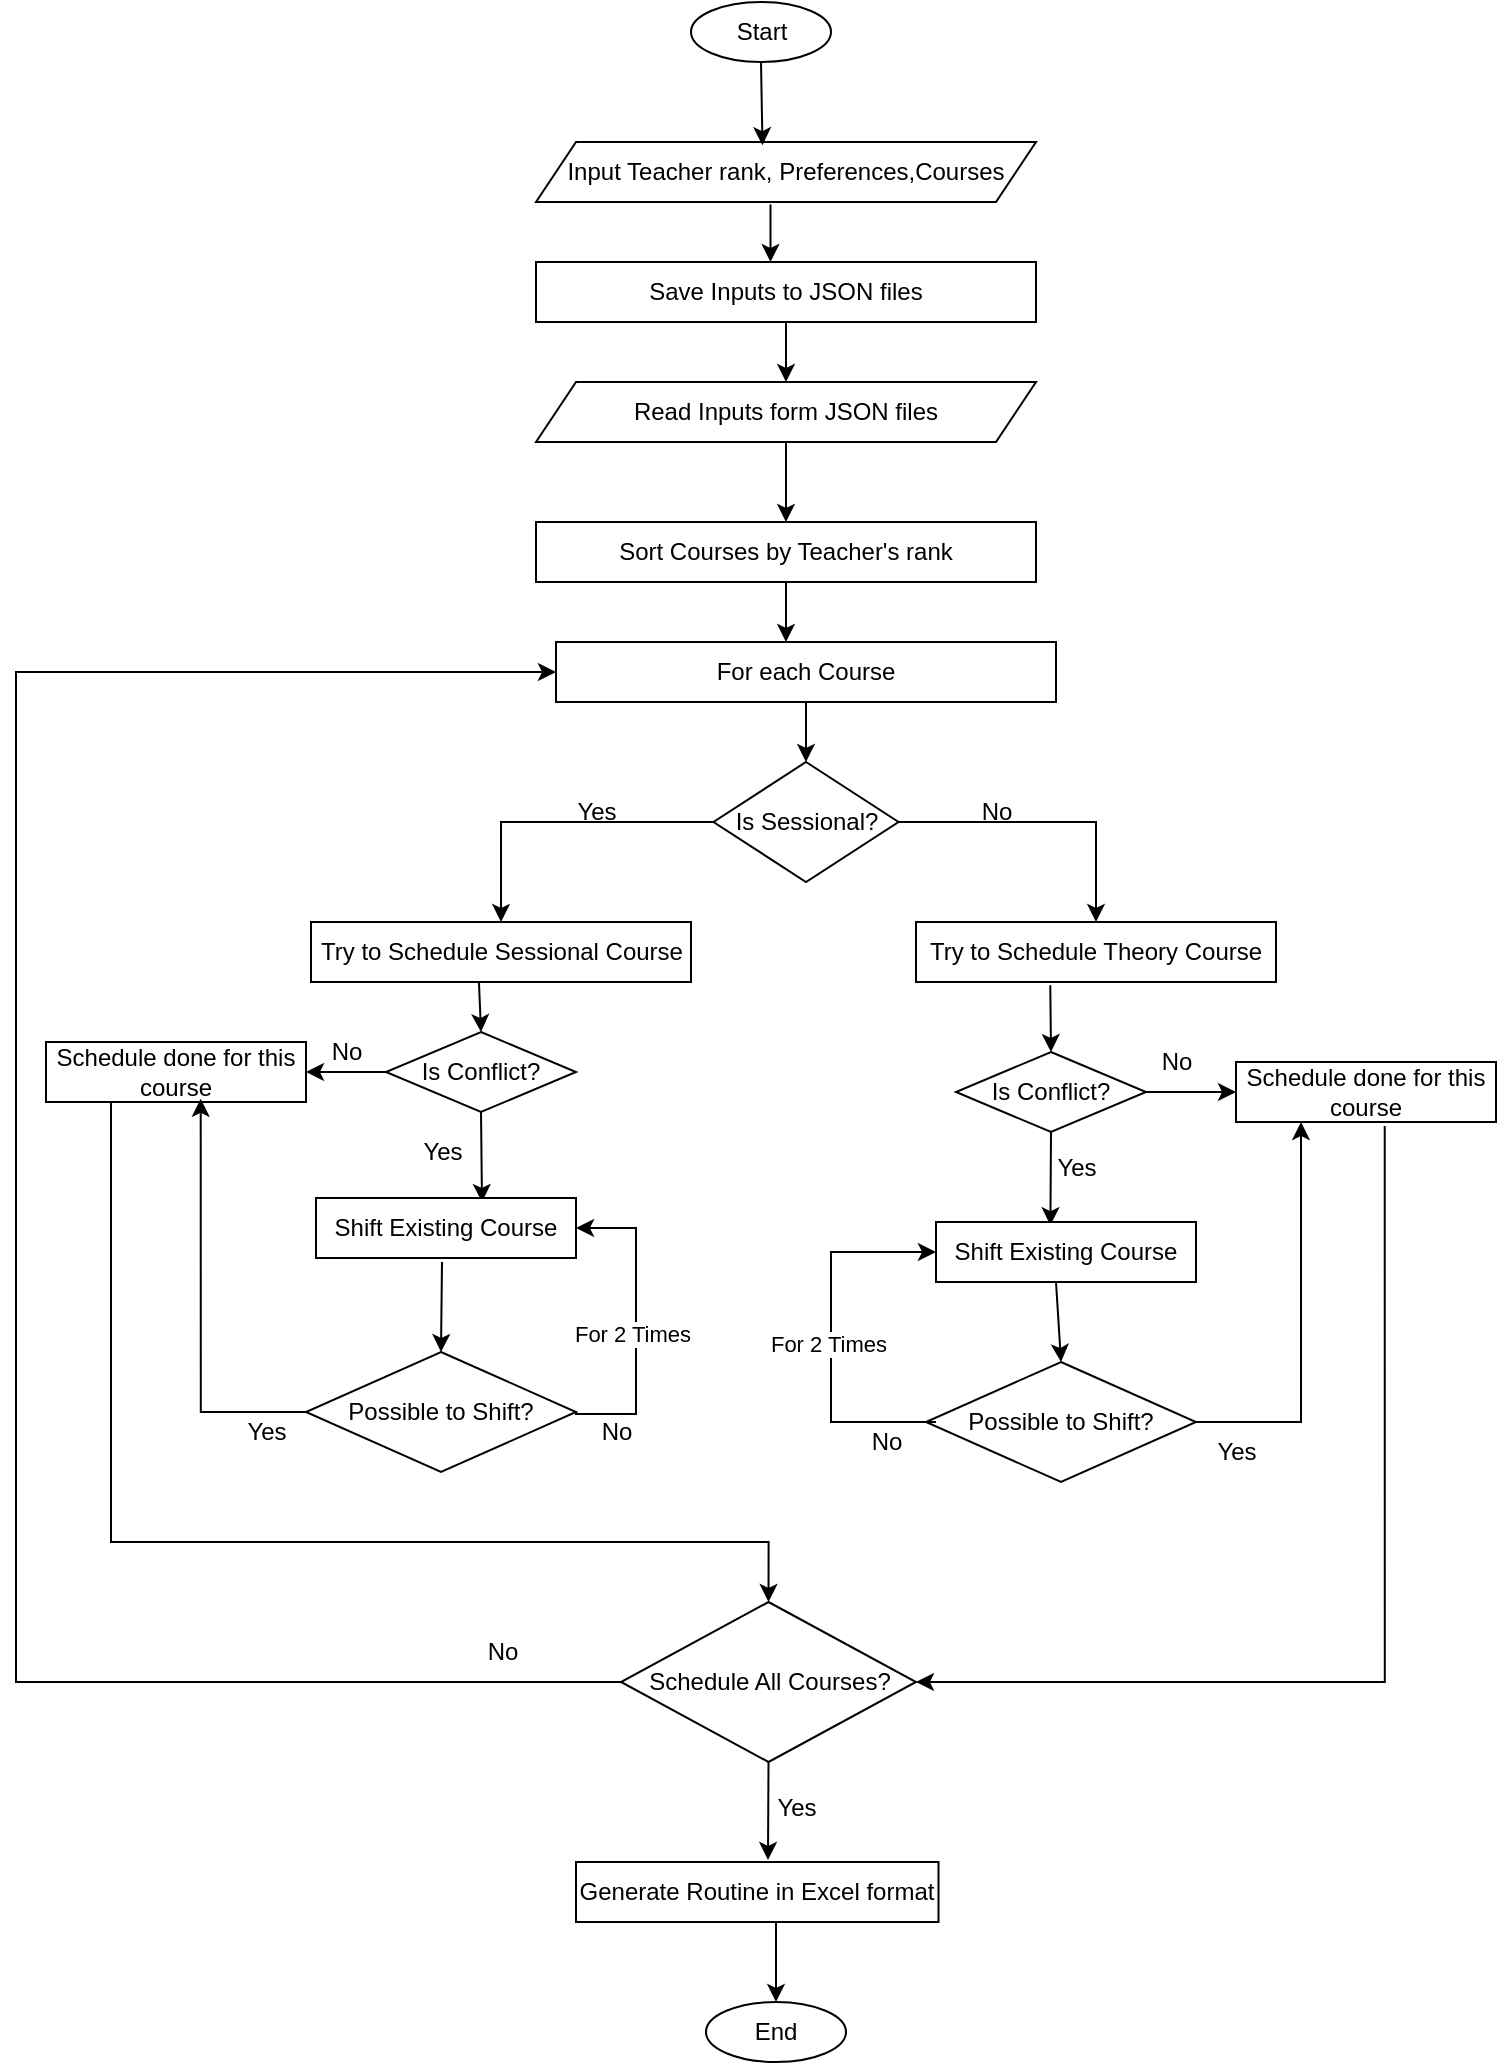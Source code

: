 <mxfile version="27.0.5">
  <diagram name="Page-1" id="kPH_RRZQtiZ7yuQRnkNO">
    <mxGraphModel dx="443" dy="259" grid="1" gridSize="10" guides="1" tooltips="1" connect="1" arrows="1" fold="1" page="1" pageScale="1" pageWidth="850" pageHeight="1100" math="0" shadow="0">
      <root>
        <mxCell id="0" />
        <mxCell id="1" parent="0" />
        <mxCell id="T9UPzVXBncNjqvYtc4vn-1" value="Start" style="ellipse;whiteSpace=wrap;html=1;" parent="1" vertex="1">
          <mxGeometry x="377.5" y="20" width="70" height="30" as="geometry" />
        </mxCell>
        <mxCell id="T9UPzVXBncNjqvYtc4vn-2" value="Input Teacher rank, Preferences,Courses" style="shape=parallelogram;perimeter=parallelogramPerimeter;whiteSpace=wrap;html=1;fixedSize=1;" parent="1" vertex="1">
          <mxGeometry x="300" y="90" width="250" height="30" as="geometry" />
        </mxCell>
        <mxCell id="T9UPzVXBncNjqvYtc4vn-3" value="Sort Courses by Teacher&#39;s rank" style="rounded=0;whiteSpace=wrap;html=1;" parent="1" vertex="1">
          <mxGeometry x="300" y="280" width="250" height="30" as="geometry" />
        </mxCell>
        <mxCell id="T9UPzVXBncNjqvYtc4vn-4" value="Save Inputs to JSON files" style="rounded=0;whiteSpace=wrap;html=1;" parent="1" vertex="1">
          <mxGeometry x="300" y="150" width="250" height="30" as="geometry" />
        </mxCell>
        <mxCell id="T9UPzVXBncNjqvYtc4vn-5" value="Read Inputs form JSON files" style="shape=parallelogram;perimeter=parallelogramPerimeter;whiteSpace=wrap;html=1;fixedSize=1;" parent="1" vertex="1">
          <mxGeometry x="300" y="210" width="250" height="30" as="geometry" />
        </mxCell>
        <mxCell id="T9UPzVXBncNjqvYtc4vn-6" value="For each Course" style="rounded=0;whiteSpace=wrap;html=1;" parent="1" vertex="1">
          <mxGeometry x="310" y="340" width="250" height="30" as="geometry" />
        </mxCell>
        <mxCell id="T9UPzVXBncNjqvYtc4vn-7" value="Is Sessional?" style="rhombus;whiteSpace=wrap;html=1;" parent="1" vertex="1">
          <mxGeometry x="388.75" y="400" width="92.5" height="60" as="geometry" />
        </mxCell>
        <mxCell id="T9UPzVXBncNjqvYtc4vn-8" value="" style="endArrow=classic;html=1;rounded=0;exitX=0.5;exitY=1;exitDx=0;exitDy=0;entryX=0.453;entryY=0.053;entryDx=0;entryDy=0;entryPerimeter=0;" parent="1" source="T9UPzVXBncNjqvYtc4vn-1" target="T9UPzVXBncNjqvYtc4vn-2" edge="1">
          <mxGeometry width="50" height="50" relative="1" as="geometry">
            <mxPoint x="210" y="150" as="sourcePoint" />
            <mxPoint x="260" y="100" as="targetPoint" />
          </mxGeometry>
        </mxCell>
        <mxCell id="T9UPzVXBncNjqvYtc4vn-9" value="" style="endArrow=classic;html=1;rounded=0;exitX=0.469;exitY=1.04;exitDx=0;exitDy=0;entryX=0.469;entryY=0;entryDx=0;entryDy=0;entryPerimeter=0;exitPerimeter=0;" parent="1" source="T9UPzVXBncNjqvYtc4vn-2" target="T9UPzVXBncNjqvYtc4vn-4" edge="1">
          <mxGeometry width="50" height="50" relative="1" as="geometry">
            <mxPoint x="424" y="108" as="sourcePoint" />
            <mxPoint x="424" y="150" as="targetPoint" />
          </mxGeometry>
        </mxCell>
        <mxCell id="T9UPzVXBncNjqvYtc4vn-10" value="" style="endArrow=classic;html=1;rounded=0;exitX=0.5;exitY=1;exitDx=0;exitDy=0;entryX=0.5;entryY=0;entryDx=0;entryDy=0;" parent="1" source="T9UPzVXBncNjqvYtc4vn-4" target="T9UPzVXBncNjqvYtc4vn-5" edge="1">
          <mxGeometry width="50" height="50" relative="1" as="geometry">
            <mxPoint x="660" y="161" as="sourcePoint" />
            <mxPoint x="660" y="190" as="targetPoint" />
            <Array as="points" />
          </mxGeometry>
        </mxCell>
        <mxCell id="T9UPzVXBncNjqvYtc4vn-14" value="" style="endArrow=classic;html=1;rounded=0;exitX=0.5;exitY=1;exitDx=0;exitDy=0;entryX=0.5;entryY=0;entryDx=0;entryDy=0;" parent="1" source="T9UPzVXBncNjqvYtc4vn-5" target="T9UPzVXBncNjqvYtc4vn-3" edge="1">
          <mxGeometry width="50" height="50" relative="1" as="geometry">
            <mxPoint x="435" y="190" as="sourcePoint" />
            <mxPoint x="435" y="220" as="targetPoint" />
            <Array as="points" />
          </mxGeometry>
        </mxCell>
        <mxCell id="T9UPzVXBncNjqvYtc4vn-15" value="" style="endArrow=classic;html=1;rounded=0;exitX=0.5;exitY=1;exitDx=0;exitDy=0;" parent="1" source="T9UPzVXBncNjqvYtc4vn-3" edge="1">
          <mxGeometry width="50" height="50" relative="1" as="geometry">
            <mxPoint x="435" y="250" as="sourcePoint" />
            <mxPoint x="425" y="340" as="targetPoint" />
            <Array as="points" />
          </mxGeometry>
        </mxCell>
        <mxCell id="T9UPzVXBncNjqvYtc4vn-16" value="" style="endArrow=classic;html=1;rounded=0;exitX=0.5;exitY=1;exitDx=0;exitDy=0;entryX=0.5;entryY=0;entryDx=0;entryDy=0;" parent="1" source="T9UPzVXBncNjqvYtc4vn-6" target="T9UPzVXBncNjqvYtc4vn-7" edge="1">
          <mxGeometry width="50" height="50" relative="1" as="geometry">
            <mxPoint x="435" y="320" as="sourcePoint" />
            <mxPoint x="435" y="350" as="targetPoint" />
            <Array as="points" />
          </mxGeometry>
        </mxCell>
        <mxCell id="T9UPzVXBncNjqvYtc4vn-17" value="Try to Schedule Theory Course" style="rounded=0;whiteSpace=wrap;html=1;" parent="1" vertex="1">
          <mxGeometry x="490" y="480" width="180" height="30" as="geometry" />
        </mxCell>
        <mxCell id="T9UPzVXBncNjqvYtc4vn-18" value="Try to Schedule Sessional Course" style="rounded=0;whiteSpace=wrap;html=1;" parent="1" vertex="1">
          <mxGeometry x="187.5" y="480" width="190" height="30" as="geometry" />
        </mxCell>
        <mxCell id="T9UPzVXBncNjqvYtc4vn-19" value="" style="endArrow=classic;html=1;rounded=0;exitX=0;exitY=0.5;exitDx=0;exitDy=0;entryX=0.5;entryY=0;entryDx=0;entryDy=0;edgeStyle=orthogonalEdgeStyle;" parent="1" source="T9UPzVXBncNjqvYtc4vn-7" target="T9UPzVXBncNjqvYtc4vn-18" edge="1">
          <mxGeometry width="50" height="50" relative="1" as="geometry">
            <mxPoint x="400" y="600" as="sourcePoint" />
            <mxPoint x="450" y="550" as="targetPoint" />
          </mxGeometry>
        </mxCell>
        <mxCell id="T9UPzVXBncNjqvYtc4vn-20" value="Yes" style="text;html=1;align=center;verticalAlign=middle;resizable=0;points=[];autosize=1;strokeColor=none;fillColor=none;" parent="1" vertex="1">
          <mxGeometry x="310" y="410" width="40" height="30" as="geometry" />
        </mxCell>
        <mxCell id="T9UPzVXBncNjqvYtc4vn-21" value="" style="endArrow=classic;html=1;rounded=0;exitX=1;exitY=0.5;exitDx=0;exitDy=0;entryX=0.5;entryY=0;entryDx=0;entryDy=0;edgeStyle=orthogonalEdgeStyle;" parent="1" source="T9UPzVXBncNjqvYtc4vn-7" target="T9UPzVXBncNjqvYtc4vn-17" edge="1">
          <mxGeometry width="50" height="50" relative="1" as="geometry">
            <mxPoint x="400" y="600" as="sourcePoint" />
            <mxPoint x="450" y="550" as="targetPoint" />
          </mxGeometry>
        </mxCell>
        <mxCell id="T9UPzVXBncNjqvYtc4vn-22" value="No" style="text;html=1;align=center;verticalAlign=middle;resizable=0;points=[];autosize=1;strokeColor=none;fillColor=none;" parent="1" vertex="1">
          <mxGeometry x="510" y="410" width="40" height="30" as="geometry" />
        </mxCell>
        <mxCell id="T9UPzVXBncNjqvYtc4vn-24" value="Is Conflict?" style="rhombus;whiteSpace=wrap;html=1;" parent="1" vertex="1">
          <mxGeometry x="510" y="545" width="95" height="40" as="geometry" />
        </mxCell>
        <mxCell id="T9UPzVXBncNjqvYtc4vn-25" value="" style="endArrow=classic;html=1;rounded=0;exitX=0.373;exitY=1.053;exitDx=0;exitDy=0;entryX=0.5;entryY=0;entryDx=0;entryDy=0;exitPerimeter=0;" parent="1" source="T9UPzVXBncNjqvYtc4vn-17" target="T9UPzVXBncNjqvYtc4vn-24" edge="1">
          <mxGeometry width="50" height="50" relative="1" as="geometry">
            <mxPoint x="435" y="320" as="sourcePoint" />
            <mxPoint x="435" y="350" as="targetPoint" />
            <Array as="points" />
          </mxGeometry>
        </mxCell>
        <mxCell id="T9UPzVXBncNjqvYtc4vn-26" value="" style="endArrow=classic;html=1;rounded=0;exitX=1;exitY=0.5;exitDx=0;exitDy=0;entryX=0;entryY=0.5;entryDx=0;entryDy=0;" parent="1" source="T9UPzVXBncNjqvYtc4vn-24" target="T9UPzVXBncNjqvYtc4vn-27" edge="1">
          <mxGeometry width="50" height="50" relative="1" as="geometry">
            <mxPoint x="567" y="522" as="sourcePoint" />
            <mxPoint x="630" y="565" as="targetPoint" />
            <Array as="points" />
          </mxGeometry>
        </mxCell>
        <mxCell id="T9UPzVXBncNjqvYtc4vn-27" value="Schedule done for this course" style="rounded=0;whiteSpace=wrap;html=1;" parent="1" vertex="1">
          <mxGeometry x="650" y="550" width="130" height="30" as="geometry" />
        </mxCell>
        <mxCell id="T9UPzVXBncNjqvYtc4vn-30" value="No" style="text;html=1;align=center;verticalAlign=middle;resizable=0;points=[];autosize=1;strokeColor=none;fillColor=none;" parent="1" vertex="1">
          <mxGeometry x="600" y="535" width="40" height="30" as="geometry" />
        </mxCell>
        <mxCell id="T9UPzVXBncNjqvYtc4vn-31" value="" style="endArrow=classic;html=1;rounded=0;exitX=0.5;exitY=1;exitDx=0;exitDy=0;entryX=0.44;entryY=0.053;entryDx=0;entryDy=0;entryPerimeter=0;" parent="1" source="T9UPzVXBncNjqvYtc4vn-24" target="T9UPzVXBncNjqvYtc4vn-32" edge="1">
          <mxGeometry width="50" height="50" relative="1" as="geometry">
            <mxPoint x="567" y="522" as="sourcePoint" />
            <mxPoint x="568" y="550" as="targetPoint" />
            <Array as="points" />
          </mxGeometry>
        </mxCell>
        <mxCell id="T9UPzVXBncNjqvYtc4vn-32" value="Shift Existing Course" style="rounded=0;whiteSpace=wrap;html=1;" parent="1" vertex="1">
          <mxGeometry x="500" y="630" width="130" height="30" as="geometry" />
        </mxCell>
        <mxCell id="T9UPzVXBncNjqvYtc4vn-35" value="Yes" style="text;html=1;align=center;verticalAlign=middle;resizable=0;points=[];autosize=1;strokeColor=none;fillColor=none;" parent="1" vertex="1">
          <mxGeometry x="550" y="588" width="40" height="30" as="geometry" />
        </mxCell>
        <mxCell id="T9UPzVXBncNjqvYtc4vn-36" value="Possible to Shift?" style="rhombus;whiteSpace=wrap;html=1;" parent="1" vertex="1">
          <mxGeometry x="495" y="700" width="135" height="60" as="geometry" />
        </mxCell>
        <mxCell id="T9UPzVXBncNjqvYtc4vn-37" value="" style="endArrow=classic;html=1;rounded=0;entryX=0.5;entryY=0;entryDx=0;entryDy=0;" parent="1" target="T9UPzVXBncNjqvYtc4vn-36" edge="1">
          <mxGeometry width="50" height="50" relative="1" as="geometry">
            <mxPoint x="560" y="660" as="sourcePoint" />
            <mxPoint x="568" y="555" as="targetPoint" />
            <Array as="points" />
          </mxGeometry>
        </mxCell>
        <mxCell id="T9UPzVXBncNjqvYtc4vn-39" value="" style="endArrow=classic;html=1;rounded=0;edgeStyle=orthogonalEdgeStyle;" parent="1" edge="1">
          <mxGeometry width="50" height="50" relative="1" as="geometry">
            <mxPoint x="500" y="730" as="sourcePoint" />
            <mxPoint x="500" y="645" as="targetPoint" />
            <Array as="points">
              <mxPoint x="447.5" y="730" />
              <mxPoint x="447.5" y="645" />
            </Array>
          </mxGeometry>
        </mxCell>
        <mxCell id="T9UPzVXBncNjqvYtc4vn-40" value="For 2 Times" style="edgeLabel;html=1;align=center;verticalAlign=middle;resizable=0;points=[];" parent="T9UPzVXBncNjqvYtc4vn-39" vertex="1" connectable="0">
          <mxGeometry x="-0.029" y="2" relative="1" as="geometry">
            <mxPoint as="offset" />
          </mxGeometry>
        </mxCell>
        <mxCell id="T9UPzVXBncNjqvYtc4vn-41" value="No" style="text;html=1;align=center;verticalAlign=middle;resizable=0;points=[];autosize=1;strokeColor=none;fillColor=none;" parent="1" vertex="1">
          <mxGeometry x="455" y="725" width="40" height="30" as="geometry" />
        </mxCell>
        <mxCell id="T9UPzVXBncNjqvYtc4vn-42" value="Yes" style="text;html=1;align=center;verticalAlign=middle;resizable=0;points=[];autosize=1;strokeColor=none;fillColor=none;" parent="1" vertex="1">
          <mxGeometry x="630" y="730" width="40" height="30" as="geometry" />
        </mxCell>
        <mxCell id="T9UPzVXBncNjqvYtc4vn-43" value="" style="endArrow=classic;html=1;rounded=0;exitX=1;exitY=0.5;exitDx=0;exitDy=0;entryX=0.25;entryY=1;entryDx=0;entryDy=0;edgeStyle=orthogonalEdgeStyle;" parent="1" source="T9UPzVXBncNjqvYtc4vn-36" target="T9UPzVXBncNjqvYtc4vn-27" edge="1">
          <mxGeometry width="50" height="50" relative="1" as="geometry">
            <mxPoint x="400" y="780" as="sourcePoint" />
            <mxPoint x="450" y="730" as="targetPoint" />
          </mxGeometry>
        </mxCell>
        <mxCell id="T9UPzVXBncNjqvYtc4vn-44" value="Is Conflict?" style="rhombus;whiteSpace=wrap;html=1;" parent="1" vertex="1">
          <mxGeometry x="225" y="535" width="95" height="40" as="geometry" />
        </mxCell>
        <mxCell id="T9UPzVXBncNjqvYtc4vn-45" value="" style="endArrow=classic;html=1;rounded=0;entryX=1;entryY=0.5;entryDx=0;entryDy=0;exitX=0;exitY=0.5;exitDx=0;exitDy=0;" parent="1" source="T9UPzVXBncNjqvYtc4vn-44" target="T9UPzVXBncNjqvYtc4vn-46" edge="1">
          <mxGeometry width="50" height="50" relative="1" as="geometry">
            <mxPoint x="200" y="560" as="sourcePoint" />
            <mxPoint x="320" y="560" as="targetPoint" />
            <Array as="points" />
          </mxGeometry>
        </mxCell>
        <mxCell id="T9UPzVXBncNjqvYtc4vn-46" value="Schedule done for this course" style="rounded=0;whiteSpace=wrap;html=1;" parent="1" vertex="1">
          <mxGeometry x="55" y="540" width="130" height="30" as="geometry" />
        </mxCell>
        <mxCell id="T9UPzVXBncNjqvYtc4vn-47" value="No" style="text;html=1;align=center;verticalAlign=middle;resizable=0;points=[];autosize=1;strokeColor=none;fillColor=none;" parent="1" vertex="1">
          <mxGeometry x="185" y="530" width="40" height="30" as="geometry" />
        </mxCell>
        <mxCell id="T9UPzVXBncNjqvYtc4vn-48" value="" style="endArrow=classic;html=1;rounded=0;exitX=0.5;exitY=1;exitDx=0;exitDy=0;" parent="1" source="T9UPzVXBncNjqvYtc4vn-44" edge="1">
          <mxGeometry width="50" height="50" relative="1" as="geometry">
            <mxPoint x="257" y="517" as="sourcePoint" />
            <mxPoint x="273" y="620" as="targetPoint" />
            <Array as="points" />
          </mxGeometry>
        </mxCell>
        <mxCell id="T9UPzVXBncNjqvYtc4vn-49" value="Shift Existing Course" style="rounded=0;whiteSpace=wrap;html=1;" parent="1" vertex="1">
          <mxGeometry x="190" y="618" width="130" height="30" as="geometry" />
        </mxCell>
        <mxCell id="T9UPzVXBncNjqvYtc4vn-50" value="Yes" style="text;html=1;align=center;verticalAlign=middle;resizable=0;points=[];autosize=1;strokeColor=none;fillColor=none;" parent="1" vertex="1">
          <mxGeometry x="232.5" y="580" width="40" height="30" as="geometry" />
        </mxCell>
        <mxCell id="T9UPzVXBncNjqvYtc4vn-51" value="Possible to Shift?" style="rhombus;whiteSpace=wrap;html=1;" parent="1" vertex="1">
          <mxGeometry x="185" y="695" width="135" height="60" as="geometry" />
        </mxCell>
        <mxCell id="T9UPzVXBncNjqvYtc4vn-52" value="" style="endArrow=classic;html=1;rounded=0;entryX=0.5;entryY=0;entryDx=0;entryDy=0;" parent="1" target="T9UPzVXBncNjqvYtc4vn-51" edge="1">
          <mxGeometry width="50" height="50" relative="1" as="geometry">
            <mxPoint x="253" y="650" as="sourcePoint" />
            <mxPoint x="258" y="550" as="targetPoint" />
            <Array as="points" />
          </mxGeometry>
        </mxCell>
        <mxCell id="T9UPzVXBncNjqvYtc4vn-53" value="" style="endArrow=classic;html=1;rounded=0;exitX=1;exitY=0.5;exitDx=0;exitDy=0;entryX=1;entryY=0.5;entryDx=0;entryDy=0;edgeStyle=orthogonalEdgeStyle;" parent="1" source="T9UPzVXBncNjqvYtc4vn-51" target="T9UPzVXBncNjqvYtc4vn-49" edge="1">
          <mxGeometry width="50" height="50" relative="1" as="geometry">
            <mxPoint x="300" y="720" as="sourcePoint" />
            <mxPoint x="300" y="628" as="targetPoint" />
            <Array as="points">
              <mxPoint x="320" y="726" />
              <mxPoint x="350" y="726" />
              <mxPoint x="350" y="633" />
            </Array>
          </mxGeometry>
        </mxCell>
        <mxCell id="T9UPzVXBncNjqvYtc4vn-58" value="For 2 Times" style="edgeLabel;html=1;align=center;verticalAlign=middle;resizable=0;points=[];" parent="T9UPzVXBncNjqvYtc4vn-53" vertex="1" connectable="0">
          <mxGeometry x="-0.075" y="2" relative="1" as="geometry">
            <mxPoint as="offset" />
          </mxGeometry>
        </mxCell>
        <mxCell id="T9UPzVXBncNjqvYtc4vn-55" value="No" style="text;html=1;align=center;verticalAlign=middle;resizable=0;points=[];autosize=1;strokeColor=none;fillColor=none;" parent="1" vertex="1">
          <mxGeometry x="320" y="720" width="40" height="30" as="geometry" />
        </mxCell>
        <mxCell id="T9UPzVXBncNjqvYtc4vn-56" value="Yes" style="text;html=1;align=center;verticalAlign=middle;resizable=0;points=[];autosize=1;strokeColor=none;fillColor=none;" parent="1" vertex="1">
          <mxGeometry x="145" y="720" width="40" height="30" as="geometry" />
        </mxCell>
        <mxCell id="T9UPzVXBncNjqvYtc4vn-57" value="" style="endArrow=classic;html=1;rounded=0;exitX=0;exitY=0.5;exitDx=0;exitDy=0;edgeStyle=orthogonalEdgeStyle;entryX=0.595;entryY=0.947;entryDx=0;entryDy=0;entryPerimeter=0;" parent="1" source="T9UPzVXBncNjqvYtc4vn-51" target="T9UPzVXBncNjqvYtc4vn-46" edge="1">
          <mxGeometry width="50" height="50" relative="1" as="geometry">
            <mxPoint x="185" y="727.5" as="sourcePoint" />
            <mxPoint x="113" y="570" as="targetPoint" />
          </mxGeometry>
        </mxCell>
        <mxCell id="T9UPzVXBncNjqvYtc4vn-59" value="Schedule All Courses?" style="rhombus;whiteSpace=wrap;html=1;" parent="1" vertex="1">
          <mxGeometry x="342.5" y="820" width="147.5" height="80" as="geometry" />
        </mxCell>
        <mxCell id="T9UPzVXBncNjqvYtc4vn-60" value="" style="endArrow=classic;html=1;rounded=0;exitX=0.25;exitY=1;exitDx=0;exitDy=0;edgeStyle=orthogonalEdgeStyle;entryX=0.5;entryY=0;entryDx=0;entryDy=0;" parent="1" source="T9UPzVXBncNjqvYtc4vn-46" target="T9UPzVXBncNjqvYtc4vn-59" edge="1">
          <mxGeometry width="50" height="50" relative="1" as="geometry">
            <mxPoint x="30" y="780" as="sourcePoint" />
            <mxPoint x="272.5" y="1030" as="targetPoint" />
            <Array as="points">
              <mxPoint x="88" y="790" />
              <mxPoint x="416" y="790" />
            </Array>
          </mxGeometry>
        </mxCell>
        <mxCell id="T9UPzVXBncNjqvYtc4vn-61" value="" style="endArrow=classic;html=1;rounded=0;entryX=1;entryY=0.5;entryDx=0;entryDy=0;exitX=0.572;exitY=1.067;exitDx=0;exitDy=0;exitPerimeter=0;edgeStyle=orthogonalEdgeStyle;" parent="1" source="T9UPzVXBncNjqvYtc4vn-27" target="T9UPzVXBncNjqvYtc4vn-59" edge="1">
          <mxGeometry width="50" height="50" relative="1" as="geometry">
            <mxPoint x="729.36" y="605.19" as="sourcePoint" />
            <mxPoint x="495" y="884.8" as="targetPoint" />
            <Array as="points">
              <mxPoint x="724" y="860" />
            </Array>
          </mxGeometry>
        </mxCell>
        <mxCell id="T9UPzVXBncNjqvYtc4vn-62" value="" style="endArrow=classic;html=1;rounded=0;entryX=0;entryY=0.5;entryDx=0;entryDy=0;exitX=0;exitY=0.5;exitDx=0;exitDy=0;edgeStyle=orthogonalEdgeStyle;" parent="1" source="T9UPzVXBncNjqvYtc4vn-59" target="T9UPzVXBncNjqvYtc4vn-6" edge="1">
          <mxGeometry width="50" height="50" relative="1" as="geometry">
            <mxPoint x="360" y="880" as="sourcePoint" />
            <mxPoint x="307.9" y="365" as="targetPoint" />
            <Array as="points">
              <mxPoint x="40" y="860" />
              <mxPoint x="40" y="355" />
            </Array>
          </mxGeometry>
        </mxCell>
        <mxCell id="T9UPzVXBncNjqvYtc4vn-63" value="No" style="text;html=1;align=center;verticalAlign=middle;resizable=0;points=[];autosize=1;strokeColor=none;fillColor=none;" parent="1" vertex="1">
          <mxGeometry x="262.5" y="830" width="40" height="30" as="geometry" />
        </mxCell>
        <mxCell id="T9UPzVXBncNjqvYtc4vn-64" value="Generate Routine in Excel format" style="rounded=0;whiteSpace=wrap;html=1;" parent="1" vertex="1">
          <mxGeometry x="320" y="950" width="181.25" height="30" as="geometry" />
        </mxCell>
        <mxCell id="T9UPzVXBncNjqvYtc4vn-65" value="" style="endArrow=classic;html=1;rounded=0;exitX=0.5;exitY=1;exitDx=0;exitDy=0;" parent="1" source="T9UPzVXBncNjqvYtc4vn-59" edge="1">
          <mxGeometry width="50" height="50" relative="1" as="geometry">
            <mxPoint x="320" y="910" as="sourcePoint" />
            <mxPoint x="416" y="949" as="targetPoint" />
          </mxGeometry>
        </mxCell>
        <mxCell id="T9UPzVXBncNjqvYtc4vn-66" value="Yes" style="text;html=1;align=center;verticalAlign=middle;resizable=0;points=[];autosize=1;strokeColor=none;fillColor=none;" parent="1" vertex="1">
          <mxGeometry x="410" y="908" width="40" height="30" as="geometry" />
        </mxCell>
        <mxCell id="T9UPzVXBncNjqvYtc4vn-67" value="End" style="ellipse;whiteSpace=wrap;html=1;" parent="1" vertex="1">
          <mxGeometry x="385" y="1020" width="70" height="30" as="geometry" />
        </mxCell>
        <mxCell id="T9UPzVXBncNjqvYtc4vn-68" value="" style="endArrow=classic;html=1;rounded=0;entryX=0.5;entryY=0;entryDx=0;entryDy=0;" parent="1" target="T9UPzVXBncNjqvYtc4vn-67" edge="1">
          <mxGeometry width="50" height="50" relative="1" as="geometry">
            <mxPoint x="420" y="980" as="sourcePoint" />
            <mxPoint x="370" y="1020" as="targetPoint" />
          </mxGeometry>
        </mxCell>
        <mxCell id="qYML8aMwZC8F9ogt2aSx-1" value="" style="endArrow=classic;html=1;rounded=0;entryX=0.5;entryY=0;entryDx=0;entryDy=0;exitX=0.442;exitY=1.009;exitDx=0;exitDy=0;exitPerimeter=0;" edge="1" parent="1" source="T9UPzVXBncNjqvYtc4vn-18" target="T9UPzVXBncNjqvYtc4vn-44">
          <mxGeometry width="50" height="50" relative="1" as="geometry">
            <mxPoint x="273" y="511" as="sourcePoint" />
            <mxPoint x="500" y="570" as="targetPoint" />
          </mxGeometry>
        </mxCell>
      </root>
    </mxGraphModel>
  </diagram>
</mxfile>
